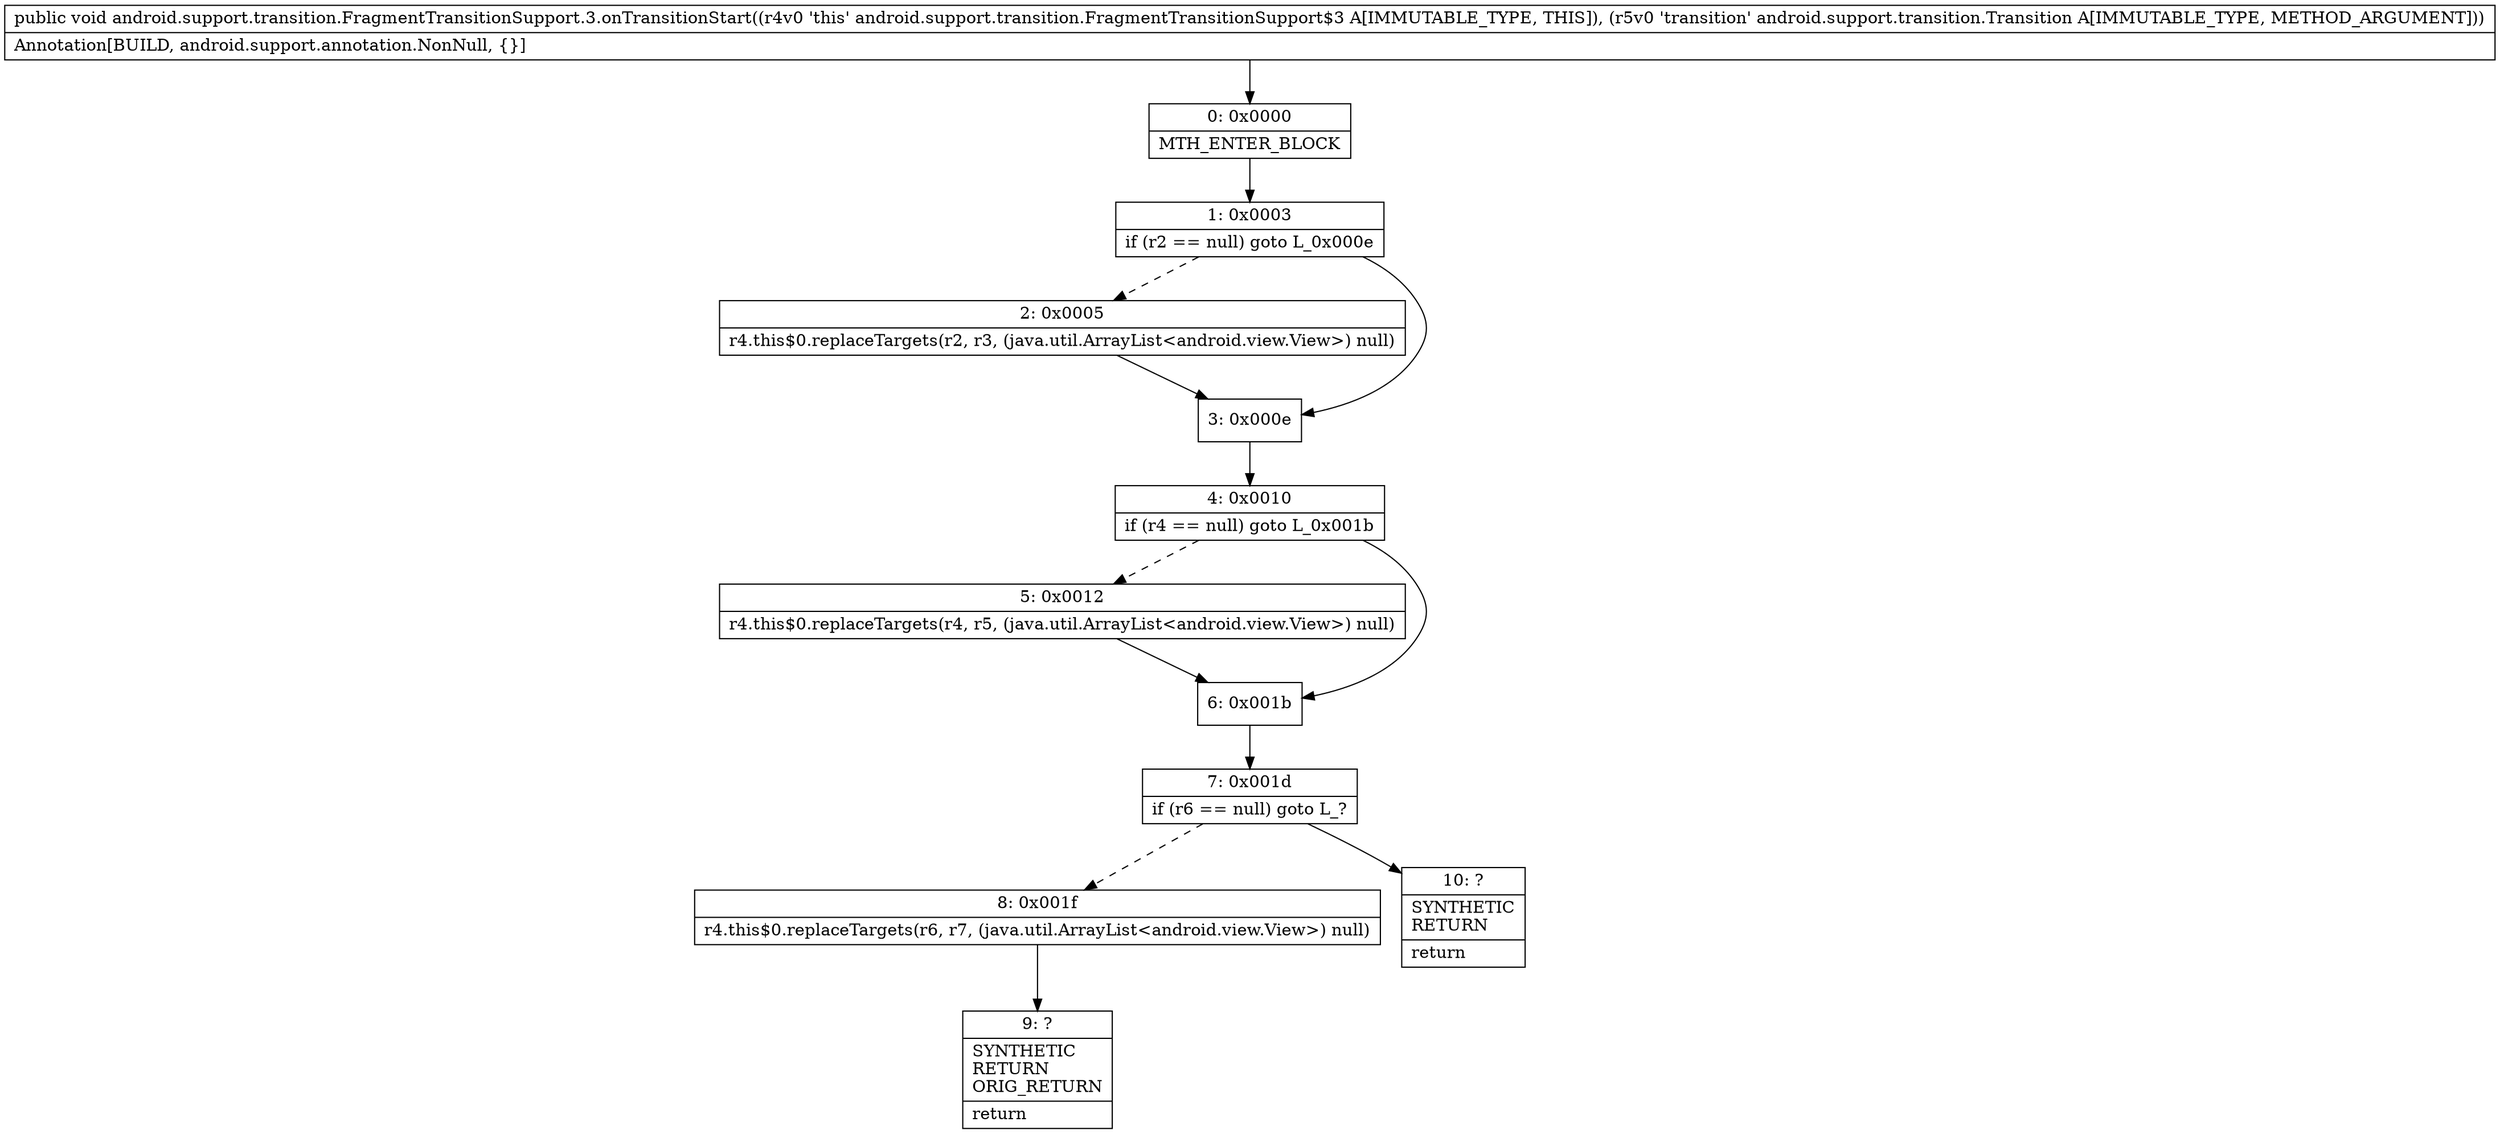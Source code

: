 digraph "CFG forandroid.support.transition.FragmentTransitionSupport.3.onTransitionStart(Landroid\/support\/transition\/Transition;)V" {
Node_0 [shape=record,label="{0\:\ 0x0000|MTH_ENTER_BLOCK\l}"];
Node_1 [shape=record,label="{1\:\ 0x0003|if (r2 == null) goto L_0x000e\l}"];
Node_2 [shape=record,label="{2\:\ 0x0005|r4.this$0.replaceTargets(r2, r3, (java.util.ArrayList\<android.view.View\>) null)\l}"];
Node_3 [shape=record,label="{3\:\ 0x000e}"];
Node_4 [shape=record,label="{4\:\ 0x0010|if (r4 == null) goto L_0x001b\l}"];
Node_5 [shape=record,label="{5\:\ 0x0012|r4.this$0.replaceTargets(r4, r5, (java.util.ArrayList\<android.view.View\>) null)\l}"];
Node_6 [shape=record,label="{6\:\ 0x001b}"];
Node_7 [shape=record,label="{7\:\ 0x001d|if (r6 == null) goto L_?\l}"];
Node_8 [shape=record,label="{8\:\ 0x001f|r4.this$0.replaceTargets(r6, r7, (java.util.ArrayList\<android.view.View\>) null)\l}"];
Node_9 [shape=record,label="{9\:\ ?|SYNTHETIC\lRETURN\lORIG_RETURN\l|return\l}"];
Node_10 [shape=record,label="{10\:\ ?|SYNTHETIC\lRETURN\l|return\l}"];
MethodNode[shape=record,label="{public void android.support.transition.FragmentTransitionSupport.3.onTransitionStart((r4v0 'this' android.support.transition.FragmentTransitionSupport$3 A[IMMUTABLE_TYPE, THIS]), (r5v0 'transition' android.support.transition.Transition A[IMMUTABLE_TYPE, METHOD_ARGUMENT]))  | Annotation[BUILD, android.support.annotation.NonNull, \{\}]\l}"];
MethodNode -> Node_0;
Node_0 -> Node_1;
Node_1 -> Node_2[style=dashed];
Node_1 -> Node_3;
Node_2 -> Node_3;
Node_3 -> Node_4;
Node_4 -> Node_5[style=dashed];
Node_4 -> Node_6;
Node_5 -> Node_6;
Node_6 -> Node_7;
Node_7 -> Node_8[style=dashed];
Node_7 -> Node_10;
Node_8 -> Node_9;
}

